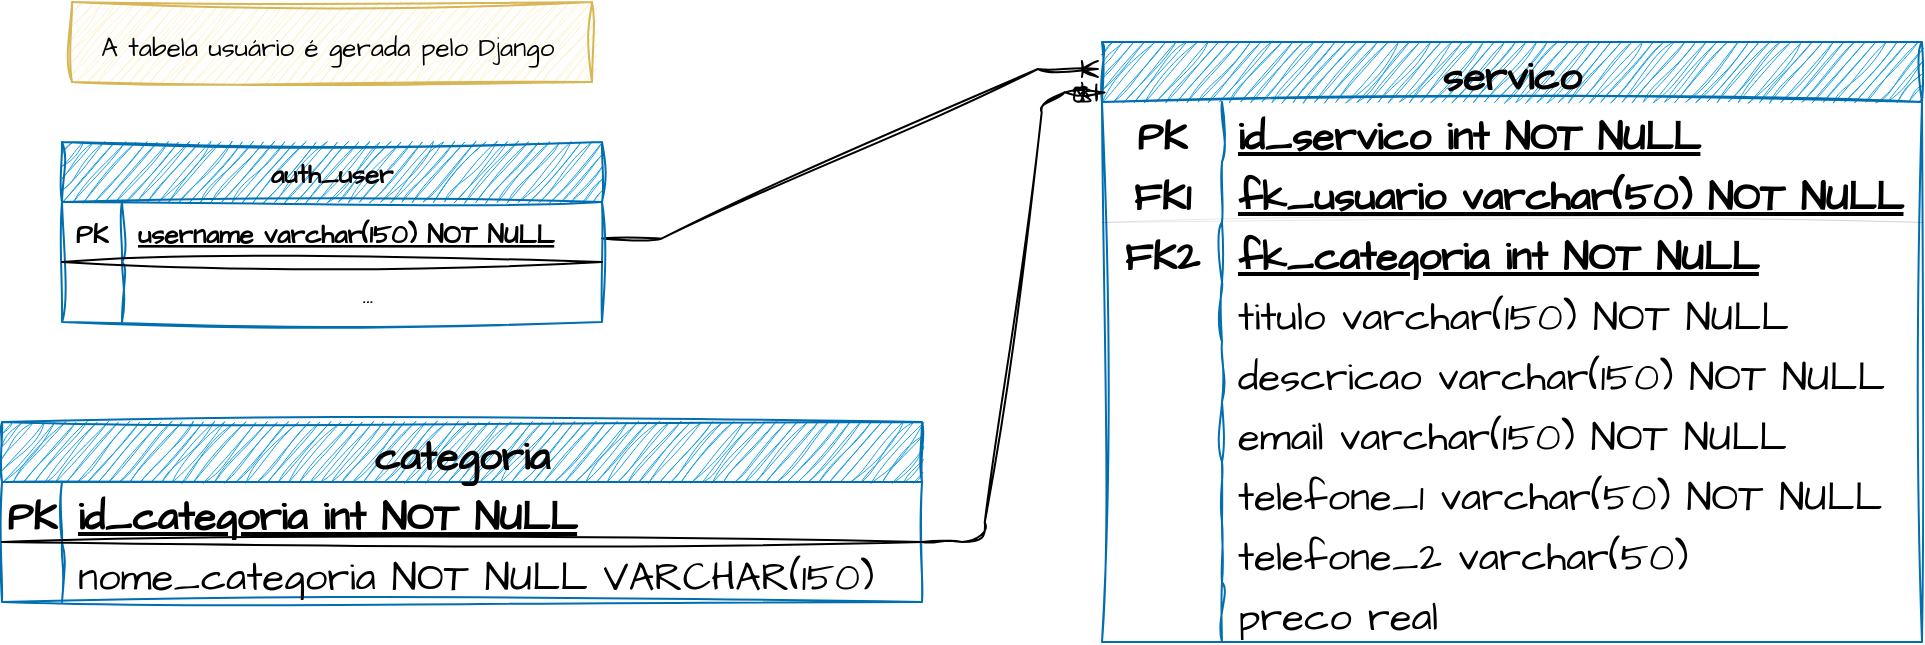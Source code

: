 <mxfile version="20.8.22" type="device"><diagram id="R2lEEEUBdFMjLlhIrx00" name="Page-1"><mxGraphModel dx="1028" dy="536" grid="1" gridSize="10" guides="1" tooltips="1" connect="1" arrows="1" fold="1" page="1" pageScale="1" pageWidth="850" pageHeight="1100" background="#ffffff" math="0" shadow="0" extFonts="Permanent Marker^https://fonts.googleapis.com/css?family=Permanent+Marker"><root><mxCell id="0"/><mxCell id="1" parent="0"/><mxCell id="Hzfss25nEMColBAZpNaW-16" value="&lt;font style=&quot;font-size: 13px;&quot;&gt;A tabela usuário é gerada pelo Django&amp;nbsp;&lt;/font&gt;" style="text;html=1;align=center;verticalAlign=middle;resizable=0;points=[];autosize=1;strokeColor=#d6b656;fillColor=#fff2cc;rounded=0;swimlaneLine=1;fontSize=20;fontFamily=Architects Daughter;startSize=0;hachureGap=4;fontSource=https%3A%2F%2Ffonts.googleapis.com%2Fcss%3Ffamily%3DArchitects%2BDaughter;sketch=1;curveFitting=1;jiggle=2;" parent="1" vertex="1"><mxGeometry x="45" y="560" width="260" height="40" as="geometry"/></mxCell><mxCell id="Hzfss25nEMColBAZpNaW-55" value="" style="edgeStyle=entityRelationEdgeStyle;fontSize=12;html=1;endArrow=ERoneToMany;rounded=0;exitX=1.004;exitY=0.941;exitDx=0;exitDy=0;exitPerimeter=0;swimlaneLine=1;sketch=1;curveFitting=1;jiggle=2;entryX=-0.005;entryY=0.045;entryDx=0;entryDy=0;entryPerimeter=0;" parent="1" target="3cVjoJLNW_MiIqtb_nCj-31" edge="1"><mxGeometry width="100" height="100" relative="1" as="geometry"><mxPoint x="310" y="678.23" as="sourcePoint"/><mxPoint x="420" y="695" as="targetPoint"/></mxGeometry></mxCell><mxCell id="3cVjoJLNW_MiIqtb_nCj-31" value="servico" style="shape=table;startSize=30;container=1;collapsible=1;childLayout=tableLayout;fixedRows=1;rowLines=0;fontStyle=1;align=center;resizeLast=1;hachureGap=4;fontFamily=Architects Daughter;fontSource=https%3A%2F%2Ffonts.googleapis.com%2Fcss%3Ffamily%3DArchitects%2BDaughter;fontSize=20;sketch=1;curveFitting=1;jiggle=2;rounded=0;fillColor=#1ba1e2;fontColor=#000000;strokeColor=#006EAF;" vertex="1" parent="1"><mxGeometry x="560" y="580" width="410" height="300" as="geometry"/></mxCell><mxCell id="3cVjoJLNW_MiIqtb_nCj-32" value="" style="shape=tableRow;horizontal=0;startSize=0;swimlaneHead=0;swimlaneBody=0;fillColor=none;collapsible=0;dropTarget=0;points=[[0,0.5],[1,0.5]];portConstraint=eastwest;top=0;left=0;right=0;bottom=0;hachureGap=4;fontFamily=Architects Daughter;fontSource=https%3A%2F%2Ffonts.googleapis.com%2Fcss%3Ffamily%3DArchitects%2BDaughter;fontSize=20;sketch=1;curveFitting=1;jiggle=2;rounded=0;" vertex="1" parent="3cVjoJLNW_MiIqtb_nCj-31"><mxGeometry y="30" width="410" height="30" as="geometry"/></mxCell><mxCell id="3cVjoJLNW_MiIqtb_nCj-33" value="PK" style="shape=partialRectangle;connectable=0;fillColor=none;top=0;left=0;bottom=0;right=0;fontStyle=1;overflow=hidden;hachureGap=4;fontFamily=Architects Daughter;fontSource=https%3A%2F%2Ffonts.googleapis.com%2Fcss%3Ffamily%3DArchitects%2BDaughter;fontSize=20;sketch=1;curveFitting=1;jiggle=2;rounded=0;" vertex="1" parent="3cVjoJLNW_MiIqtb_nCj-32"><mxGeometry width="60" height="30" as="geometry"><mxRectangle width="60" height="30" as="alternateBounds"/></mxGeometry></mxCell><mxCell id="3cVjoJLNW_MiIqtb_nCj-34" value="id_servico int NOT NULL" style="shape=partialRectangle;connectable=0;fillColor=none;top=0;left=0;bottom=0;right=0;align=left;spacingLeft=6;fontStyle=5;overflow=hidden;hachureGap=4;fontFamily=Architects Daughter;fontSource=https%3A%2F%2Ffonts.googleapis.com%2Fcss%3Ffamily%3DArchitects%2BDaughter;fontSize=20;sketch=1;curveFitting=1;jiggle=2;rounded=0;" vertex="1" parent="3cVjoJLNW_MiIqtb_nCj-32"><mxGeometry x="60" width="350" height="30" as="geometry"><mxRectangle width="350" height="30" as="alternateBounds"/></mxGeometry></mxCell><mxCell id="3cVjoJLNW_MiIqtb_nCj-35" value="" style="shape=tableRow;horizontal=0;startSize=0;swimlaneHead=0;swimlaneBody=0;fillColor=none;collapsible=0;dropTarget=0;points=[[0,0.5],[1,0.5]];portConstraint=eastwest;top=0;left=0;right=0;bottom=1;hachureGap=4;fontFamily=Architects Daughter;fontSource=https%3A%2F%2Ffonts.googleapis.com%2Fcss%3Ffamily%3DArchitects%2BDaughter;fontSize=20;strokeColor=default;strokeWidth=0;sketch=1;curveFitting=1;jiggle=2;rounded=0;" vertex="1" parent="3cVjoJLNW_MiIqtb_nCj-31"><mxGeometry y="60" width="410" height="30" as="geometry"/></mxCell><mxCell id="3cVjoJLNW_MiIqtb_nCj-36" value="FK1" style="shape=partialRectangle;connectable=0;fillColor=none;top=0;left=0;bottom=0;right=0;fontStyle=1;overflow=hidden;hachureGap=4;fontFamily=Architects Daughter;fontSource=https%3A%2F%2Ffonts.googleapis.com%2Fcss%3Ffamily%3DArchitects%2BDaughter;fontSize=20;sketch=1;curveFitting=1;jiggle=2;rounded=0;" vertex="1" parent="3cVjoJLNW_MiIqtb_nCj-35"><mxGeometry width="60" height="30" as="geometry"><mxRectangle width="60" height="30" as="alternateBounds"/></mxGeometry></mxCell><mxCell id="3cVjoJLNW_MiIqtb_nCj-37" value="fk_usuario varchar(50) NOT NULL" style="shape=partialRectangle;connectable=0;fillColor=none;top=0;left=0;bottom=0;right=0;align=left;spacingLeft=6;fontStyle=5;overflow=hidden;hachureGap=4;fontFamily=Architects Daughter;fontSource=https%3A%2F%2Ffonts.googleapis.com%2Fcss%3Ffamily%3DArchitects%2BDaughter;fontSize=20;sketch=1;curveFitting=1;jiggle=2;rounded=0;" vertex="1" parent="3cVjoJLNW_MiIqtb_nCj-35"><mxGeometry x="60" width="350" height="30" as="geometry"><mxRectangle width="350" height="30" as="alternateBounds"/></mxGeometry></mxCell><mxCell id="3cVjoJLNW_MiIqtb_nCj-84" value="" style="shape=tableRow;horizontal=0;startSize=0;swimlaneHead=0;swimlaneBody=0;fillColor=none;collapsible=0;dropTarget=0;points=[[0,0.5],[1,0.5]];portConstraint=eastwest;top=0;left=0;right=0;bottom=0;hachureGap=4;strokeColor=default;fontFamily=Architects Daughter;fontSource=https%3A%2F%2Ffonts.googleapis.com%2Fcss%3Ffamily%3DArchitects%2BDaughter;fontSize=20;align=left;spacingLeft=6;fontStyle=5;perimeterSpacing=1;sketch=1;curveFitting=1;jiggle=2;rounded=0;" vertex="1" parent="3cVjoJLNW_MiIqtb_nCj-31"><mxGeometry y="90" width="410" height="30" as="geometry"/></mxCell><mxCell id="3cVjoJLNW_MiIqtb_nCj-85" value="FK2" style="shape=partialRectangle;connectable=0;fillColor=none;top=0;left=0;bottom=0;right=0;editable=1;overflow=hidden;hachureGap=4;strokeColor=default;fontFamily=Architects Daughter;fontSource=https%3A%2F%2Ffonts.googleapis.com%2Fcss%3Ffamily%3DArchitects%2BDaughter;fontSize=20;fontStyle=1;sketch=1;curveFitting=1;jiggle=2;rounded=0;" vertex="1" parent="3cVjoJLNW_MiIqtb_nCj-84"><mxGeometry width="60" height="30" as="geometry"><mxRectangle width="60" height="30" as="alternateBounds"/></mxGeometry></mxCell><mxCell id="3cVjoJLNW_MiIqtb_nCj-86" value="fk_categoria int NOT NULL" style="shape=partialRectangle;connectable=0;fillColor=none;top=0;left=0;bottom=0;right=0;align=left;spacingLeft=6;overflow=hidden;hachureGap=4;strokeColor=default;fontFamily=Architects Daughter;fontSource=https%3A%2F%2Ffonts.googleapis.com%2Fcss%3Ffamily%3DArchitects%2BDaughter;fontSize=20;fontStyle=5;sketch=1;curveFitting=1;jiggle=2;rounded=0;" vertex="1" parent="3cVjoJLNW_MiIqtb_nCj-84"><mxGeometry x="60" width="350" height="30" as="geometry"><mxRectangle width="350" height="30" as="alternateBounds"/></mxGeometry></mxCell><mxCell id="3cVjoJLNW_MiIqtb_nCj-38" value="" style="shape=tableRow;horizontal=0;startSize=0;swimlaneHead=0;swimlaneBody=0;fillColor=none;collapsible=0;dropTarget=0;points=[[0,0.5],[1,0.5]];portConstraint=eastwest;top=0;left=0;right=0;bottom=0;hachureGap=4;fontFamily=Architects Daughter;fontSource=https%3A%2F%2Ffonts.googleapis.com%2Fcss%3Ffamily%3DArchitects%2BDaughter;fontSize=20;sketch=1;curveFitting=1;jiggle=2;rounded=0;" vertex="1" parent="3cVjoJLNW_MiIqtb_nCj-31"><mxGeometry y="120" width="410" height="30" as="geometry"/></mxCell><mxCell id="3cVjoJLNW_MiIqtb_nCj-39" value="" style="shape=partialRectangle;connectable=0;fillColor=none;top=0;left=0;bottom=0;right=0;editable=1;overflow=hidden;hachureGap=4;fontFamily=Architects Daughter;fontSource=https%3A%2F%2Ffonts.googleapis.com%2Fcss%3Ffamily%3DArchitects%2BDaughter;fontSize=20;sketch=1;curveFitting=1;jiggle=2;rounded=0;" vertex="1" parent="3cVjoJLNW_MiIqtb_nCj-38"><mxGeometry width="60" height="30" as="geometry"><mxRectangle width="60" height="30" as="alternateBounds"/></mxGeometry></mxCell><mxCell id="3cVjoJLNW_MiIqtb_nCj-40" value="titulo varchar(150) NOT NULL" style="shape=partialRectangle;connectable=0;fillColor=none;top=0;left=0;bottom=0;right=0;align=left;spacingLeft=6;overflow=hidden;hachureGap=4;fontFamily=Architects Daughter;fontSource=https%3A%2F%2Ffonts.googleapis.com%2Fcss%3Ffamily%3DArchitects%2BDaughter;fontSize=20;sketch=1;curveFitting=1;jiggle=2;rounded=0;" vertex="1" parent="3cVjoJLNW_MiIqtb_nCj-38"><mxGeometry x="60" width="350" height="30" as="geometry"><mxRectangle width="350" height="30" as="alternateBounds"/></mxGeometry></mxCell><mxCell id="3cVjoJLNW_MiIqtb_nCj-41" value="" style="shape=tableRow;horizontal=0;startSize=0;swimlaneHead=0;swimlaneBody=0;fillColor=none;collapsible=0;dropTarget=0;points=[[0,0.5],[1,0.5]];portConstraint=eastwest;top=0;left=0;right=0;bottom=0;hachureGap=4;fontFamily=Architects Daughter;fontSource=https%3A%2F%2Ffonts.googleapis.com%2Fcss%3Ffamily%3DArchitects%2BDaughter;fontSize=20;sketch=1;curveFitting=1;jiggle=2;rounded=0;" vertex="1" parent="3cVjoJLNW_MiIqtb_nCj-31"><mxGeometry y="150" width="410" height="30" as="geometry"/></mxCell><mxCell id="3cVjoJLNW_MiIqtb_nCj-42" value="" style="shape=partialRectangle;connectable=0;fillColor=none;top=0;left=0;bottom=0;right=0;editable=1;overflow=hidden;hachureGap=4;fontFamily=Architects Daughter;fontSource=https%3A%2F%2Ffonts.googleapis.com%2Fcss%3Ffamily%3DArchitects%2BDaughter;fontSize=20;sketch=1;curveFitting=1;jiggle=2;rounded=0;" vertex="1" parent="3cVjoJLNW_MiIqtb_nCj-41"><mxGeometry width="60" height="30" as="geometry"><mxRectangle width="60" height="30" as="alternateBounds"/></mxGeometry></mxCell><mxCell id="3cVjoJLNW_MiIqtb_nCj-43" value="descricao varchar(150) NOT NULL" style="shape=partialRectangle;connectable=0;fillColor=none;top=0;left=0;bottom=0;right=0;align=left;spacingLeft=6;overflow=hidden;hachureGap=4;fontFamily=Architects Daughter;fontSource=https%3A%2F%2Ffonts.googleapis.com%2Fcss%3Ffamily%3DArchitects%2BDaughter;fontSize=20;sketch=1;curveFitting=1;jiggle=2;rounded=0;" vertex="1" parent="3cVjoJLNW_MiIqtb_nCj-41"><mxGeometry x="60" width="350" height="30" as="geometry"><mxRectangle width="350" height="30" as="alternateBounds"/></mxGeometry></mxCell><mxCell id="C-vyLk0tnHw3VtMMgP7b-9" value="" style="shape=partialRectangle;collapsible=0;dropTarget=0;pointerEvents=0;fillColor=none;points=[[0,0.5],[1,0.5]];portConstraint=eastwest;top=0;left=0;right=0;bottom=0;rounded=0;swimlaneLine=1;fontSize=20;fontFamily=Architects Daughter;align=left;spacingLeft=6;hachureGap=4;fontSource=https%3A%2F%2Ffonts.googleapis.com%2Fcss%3Ffamily%3DArchitects%2BDaughter;sketch=1;curveFitting=1;jiggle=2;" parent="3cVjoJLNW_MiIqtb_nCj-31" vertex="1"><mxGeometry y="180" width="410" height="30" as="geometry"/></mxCell><mxCell id="C-vyLk0tnHw3VtMMgP7b-10" value="" style="shape=partialRectangle;overflow=hidden;connectable=0;fillColor=none;top=0;left=0;bottom=0;right=0;rounded=0;swimlaneLine=1;sketch=1;curveFitting=1;jiggle=2;" parent="C-vyLk0tnHw3VtMMgP7b-9" vertex="1"><mxGeometry width="60" height="30" as="geometry"><mxRectangle width="60" height="30" as="alternateBounds"/></mxGeometry></mxCell><mxCell id="C-vyLk0tnHw3VtMMgP7b-11" value="email varchar(150) NOT NULL" style="shape=partialRectangle;overflow=hidden;connectable=0;fillColor=none;top=0;left=0;bottom=0;right=0;align=left;spacingLeft=6;rounded=0;swimlaneLine=1;fontSize=20;fontFamily=Architects Daughter;hachureGap=4;fontSource=https%3A%2F%2Ffonts.googleapis.com%2Fcss%3Ffamily%3DArchitects%2BDaughter;sketch=1;curveFitting=1;jiggle=2;" parent="C-vyLk0tnHw3VtMMgP7b-9" vertex="1"><mxGeometry x="60" width="350" height="30" as="geometry"><mxRectangle width="350" height="30" as="alternateBounds"/></mxGeometry></mxCell><mxCell id="3cVjoJLNW_MiIqtb_nCj-44" value="" style="shape=tableRow;horizontal=0;startSize=0;swimlaneHead=0;swimlaneBody=0;fillColor=none;collapsible=0;dropTarget=0;points=[[0,0.5],[1,0.5]];portConstraint=eastwest;top=0;left=0;right=0;bottom=0;hachureGap=4;fontFamily=Architects Daughter;fontSource=https%3A%2F%2Ffonts.googleapis.com%2Fcss%3Ffamily%3DArchitects%2BDaughter;fontSize=20;sketch=1;curveFitting=1;jiggle=2;rounded=0;" vertex="1" parent="3cVjoJLNW_MiIqtb_nCj-31"><mxGeometry y="210" width="410" height="30" as="geometry"/></mxCell><mxCell id="3cVjoJLNW_MiIqtb_nCj-45" value="" style="shape=partialRectangle;connectable=0;fillColor=none;top=0;left=0;bottom=0;right=0;editable=1;overflow=hidden;hachureGap=4;fontFamily=Architects Daughter;fontSource=https%3A%2F%2Ffonts.googleapis.com%2Fcss%3Ffamily%3DArchitects%2BDaughter;fontSize=20;sketch=1;curveFitting=1;jiggle=2;rounded=0;" vertex="1" parent="3cVjoJLNW_MiIqtb_nCj-44"><mxGeometry width="60" height="30" as="geometry"><mxRectangle width="60" height="30" as="alternateBounds"/></mxGeometry></mxCell><mxCell id="3cVjoJLNW_MiIqtb_nCj-46" value="telefone_1 varchar(50) NOT NULL" style="shape=partialRectangle;connectable=0;fillColor=none;top=0;left=0;bottom=0;right=0;align=left;spacingLeft=6;overflow=hidden;hachureGap=4;fontFamily=Architects Daughter;fontSource=https%3A%2F%2Ffonts.googleapis.com%2Fcss%3Ffamily%3DArchitects%2BDaughter;fontSize=20;sketch=1;curveFitting=1;jiggle=2;rounded=0;" vertex="1" parent="3cVjoJLNW_MiIqtb_nCj-44"><mxGeometry x="60" width="350" height="30" as="geometry"><mxRectangle width="350" height="30" as="alternateBounds"/></mxGeometry></mxCell><mxCell id="3cVjoJLNW_MiIqtb_nCj-47" value="" style="shape=tableRow;horizontal=0;startSize=0;swimlaneHead=0;swimlaneBody=0;fillColor=none;collapsible=0;dropTarget=0;points=[[0,0.5],[1,0.5]];portConstraint=eastwest;top=0;left=0;right=0;bottom=0;hachureGap=4;fontFamily=Architects Daughter;fontSource=https%3A%2F%2Ffonts.googleapis.com%2Fcss%3Ffamily%3DArchitects%2BDaughter;fontSize=20;sketch=1;curveFitting=1;jiggle=2;rounded=0;" vertex="1" parent="3cVjoJLNW_MiIqtb_nCj-31"><mxGeometry y="240" width="410" height="30" as="geometry"/></mxCell><mxCell id="3cVjoJLNW_MiIqtb_nCj-48" value="" style="shape=partialRectangle;connectable=0;fillColor=none;top=0;left=0;bottom=0;right=0;editable=1;overflow=hidden;hachureGap=4;fontFamily=Architects Daughter;fontSource=https%3A%2F%2Ffonts.googleapis.com%2Fcss%3Ffamily%3DArchitects%2BDaughter;fontSize=20;sketch=1;curveFitting=1;jiggle=2;rounded=0;" vertex="1" parent="3cVjoJLNW_MiIqtb_nCj-47"><mxGeometry width="60" height="30" as="geometry"><mxRectangle width="60" height="30" as="alternateBounds"/></mxGeometry></mxCell><mxCell id="3cVjoJLNW_MiIqtb_nCj-49" value="telefone_2 varchar(50)" style="shape=partialRectangle;connectable=0;fillColor=none;top=0;left=0;bottom=0;right=0;align=left;spacingLeft=6;overflow=hidden;hachureGap=4;fontFamily=Architects Daughter;fontSource=https%3A%2F%2Ffonts.googleapis.com%2Fcss%3Ffamily%3DArchitects%2BDaughter;fontSize=20;sketch=1;curveFitting=1;jiggle=2;rounded=0;" vertex="1" parent="3cVjoJLNW_MiIqtb_nCj-47"><mxGeometry x="60" width="350" height="30" as="geometry"><mxRectangle width="350" height="30" as="alternateBounds"/></mxGeometry></mxCell><mxCell id="3cVjoJLNW_MiIqtb_nCj-50" value="" style="shape=tableRow;horizontal=0;startSize=0;swimlaneHead=0;swimlaneBody=0;fillColor=none;collapsible=0;dropTarget=0;points=[[0,0.5],[1,0.5]];portConstraint=eastwest;top=0;left=0;right=0;bottom=0;hachureGap=4;fontFamily=Architects Daughter;fontSource=https%3A%2F%2Ffonts.googleapis.com%2Fcss%3Ffamily%3DArchitects%2BDaughter;fontSize=20;sketch=1;curveFitting=1;jiggle=2;rounded=0;" vertex="1" parent="3cVjoJLNW_MiIqtb_nCj-31"><mxGeometry y="270" width="410" height="30" as="geometry"/></mxCell><mxCell id="3cVjoJLNW_MiIqtb_nCj-51" value="" style="shape=partialRectangle;connectable=0;fillColor=none;top=0;left=0;bottom=0;right=0;editable=1;overflow=hidden;hachureGap=4;fontFamily=Architects Daughter;fontSource=https%3A%2F%2Ffonts.googleapis.com%2Fcss%3Ffamily%3DArchitects%2BDaughter;fontSize=20;sketch=1;curveFitting=1;jiggle=2;rounded=0;" vertex="1" parent="3cVjoJLNW_MiIqtb_nCj-50"><mxGeometry width="60" height="30" as="geometry"><mxRectangle width="60" height="30" as="alternateBounds"/></mxGeometry></mxCell><mxCell id="3cVjoJLNW_MiIqtb_nCj-52" value="preco real" style="shape=partialRectangle;connectable=0;fillColor=none;top=0;left=0;bottom=0;right=0;align=left;spacingLeft=6;overflow=hidden;hachureGap=4;fontFamily=Architects Daughter;fontSource=https%3A%2F%2Ffonts.googleapis.com%2Fcss%3Ffamily%3DArchitects%2BDaughter;fontSize=20;sketch=1;curveFitting=1;jiggle=2;rounded=0;" vertex="1" parent="3cVjoJLNW_MiIqtb_nCj-50"><mxGeometry x="60" width="350" height="30" as="geometry"><mxRectangle width="350" height="30" as="alternateBounds"/></mxGeometry></mxCell><mxCell id="3cVjoJLNW_MiIqtb_nCj-58" value="auth_user" style="shape=table;startSize=30;container=1;collapsible=1;childLayout=tableLayout;fixedRows=1;rowLines=0;fontStyle=1;align=center;resizeLast=1;hachureGap=4;fontFamily=Architects Daughter;fontSource=https%3A%2F%2Ffonts.googleapis.com%2Fcss%3Ffamily%3DArchitects%2BDaughter;fontSize=13;sketch=1;curveFitting=1;jiggle=2;rounded=0;fillColor=#1ba1e2;fontColor=#000000;strokeColor=#006EAF;" vertex="1" parent="1"><mxGeometry x="40" y="630" width="270" height="90" as="geometry"/></mxCell><mxCell id="3cVjoJLNW_MiIqtb_nCj-59" value="" style="shape=tableRow;horizontal=0;startSize=0;swimlaneHead=0;swimlaneBody=0;fillColor=none;collapsible=0;dropTarget=0;points=[[0,0.5],[1,0.5]];portConstraint=eastwest;top=0;left=0;right=0;bottom=1;hachureGap=4;fontFamily=Architects Daughter;fontSource=https%3A%2F%2Ffonts.googleapis.com%2Fcss%3Ffamily%3DArchitects%2BDaughter;fontSize=13;sketch=1;curveFitting=1;jiggle=2;rounded=0;" vertex="1" parent="3cVjoJLNW_MiIqtb_nCj-58"><mxGeometry y="30" width="270" height="30" as="geometry"/></mxCell><mxCell id="3cVjoJLNW_MiIqtb_nCj-60" value="PK" style="shape=partialRectangle;connectable=0;fillColor=none;top=0;left=0;bottom=0;right=0;fontStyle=1;overflow=hidden;hachureGap=4;fontFamily=Architects Daughter;fontSource=https%3A%2F%2Ffonts.googleapis.com%2Fcss%3Ffamily%3DArchitects%2BDaughter;fontSize=13;sketch=1;curveFitting=1;jiggle=2;rounded=0;" vertex="1" parent="3cVjoJLNW_MiIqtb_nCj-59"><mxGeometry width="30" height="30" as="geometry"><mxRectangle width="30" height="30" as="alternateBounds"/></mxGeometry></mxCell><mxCell id="3cVjoJLNW_MiIqtb_nCj-61" value="username varchar(150) NOT NULL" style="shape=partialRectangle;connectable=0;fillColor=none;top=0;left=0;bottom=0;right=0;align=left;spacingLeft=6;fontStyle=5;overflow=hidden;hachureGap=4;fontFamily=Architects Daughter;fontSource=https%3A%2F%2Ffonts.googleapis.com%2Fcss%3Ffamily%3DArchitects%2BDaughter;fontSize=13;sketch=1;curveFitting=1;jiggle=2;rounded=0;" vertex="1" parent="3cVjoJLNW_MiIqtb_nCj-59"><mxGeometry x="30" width="240" height="30" as="geometry"><mxRectangle width="240" height="30" as="alternateBounds"/></mxGeometry></mxCell><mxCell id="3cVjoJLNW_MiIqtb_nCj-68" value="" style="shape=tableRow;horizontal=0;startSize=0;swimlaneHead=0;swimlaneBody=0;fillColor=none;collapsible=0;dropTarget=0;points=[[0,0.5],[1,0.5]];portConstraint=eastwest;top=0;left=0;right=0;bottom=0;hachureGap=4;fontFamily=Architects Daughter;fontSource=https%3A%2F%2Ffonts.googleapis.com%2Fcss%3Ffamily%3DArchitects%2BDaughter;fontSize=13;sketch=1;curveFitting=1;jiggle=2;rounded=0;" vertex="1" parent="3cVjoJLNW_MiIqtb_nCj-58"><mxGeometry y="60" width="270" height="30" as="geometry"/></mxCell><mxCell id="3cVjoJLNW_MiIqtb_nCj-69" value="" style="shape=partialRectangle;connectable=0;fillColor=none;top=0;left=0;bottom=0;right=0;editable=1;overflow=hidden;hachureGap=4;fontFamily=Architects Daughter;fontSource=https%3A%2F%2Ffonts.googleapis.com%2Fcss%3Ffamily%3DArchitects%2BDaughter;fontSize=13;sketch=1;curveFitting=1;jiggle=2;rounded=0;" vertex="1" parent="3cVjoJLNW_MiIqtb_nCj-68"><mxGeometry width="30" height="30" as="geometry"><mxRectangle width="30" height="30" as="alternateBounds"/></mxGeometry></mxCell><mxCell id="3cVjoJLNW_MiIqtb_nCj-70" value="..." style="shape=partialRectangle;connectable=0;fillColor=none;top=0;left=0;bottom=0;right=0;align=center;spacingLeft=6;overflow=hidden;hachureGap=4;fontFamily=Architects Daughter;fontSource=https%3A%2F%2Ffonts.googleapis.com%2Fcss%3Ffamily%3DArchitects%2BDaughter;fontSize=13;sketch=1;curveFitting=1;jiggle=2;rounded=0;startSize=0;" vertex="1" parent="3cVjoJLNW_MiIqtb_nCj-68"><mxGeometry x="30" width="240" height="30" as="geometry"><mxRectangle width="240" height="30" as="alternateBounds"/></mxGeometry></mxCell><mxCell id="3cVjoJLNW_MiIqtb_nCj-87" value="categoria" style="shape=table;startSize=30;container=1;collapsible=1;childLayout=tableLayout;fixedRows=1;rowLines=0;fontStyle=1;align=center;resizeLast=1;sketch=1;hachureGap=4;jiggle=2;curveFitting=1;fontFamily=Architects Daughter;fontSource=https%3A%2F%2Ffonts.googleapis.com%2Fcss%3Ffamily%3DArchitects%2BDaughter;fontSize=20;fillColor=#1ba1e2;strokeColor=#006EAF;fontColor=#000000;" vertex="1" parent="1"><mxGeometry x="10" y="770" width="460" height="90" as="geometry"/></mxCell><mxCell id="3cVjoJLNW_MiIqtb_nCj-88" value="" style="shape=tableRow;horizontal=0;startSize=0;swimlaneHead=0;swimlaneBody=0;fillColor=none;collapsible=0;dropTarget=0;points=[[0,0.5],[1,0.5]];portConstraint=eastwest;top=0;left=0;right=0;bottom=1;sketch=1;hachureGap=4;jiggle=2;curveFitting=1;fontFamily=Architects Daughter;fontSource=https%3A%2F%2Ffonts.googleapis.com%2Fcss%3Ffamily%3DArchitects%2BDaughter;fontSize=20;" vertex="1" parent="3cVjoJLNW_MiIqtb_nCj-87"><mxGeometry y="30" width="460" height="30" as="geometry"/></mxCell><mxCell id="3cVjoJLNW_MiIqtb_nCj-89" value="PK" style="shape=partialRectangle;connectable=0;fillColor=none;top=0;left=0;bottom=0;right=0;fontStyle=1;overflow=hidden;sketch=1;hachureGap=4;jiggle=2;curveFitting=1;fontFamily=Architects Daughter;fontSource=https%3A%2F%2Ffonts.googleapis.com%2Fcss%3Ffamily%3DArchitects%2BDaughter;fontSize=20;" vertex="1" parent="3cVjoJLNW_MiIqtb_nCj-88"><mxGeometry width="30" height="30" as="geometry"><mxRectangle width="30" height="30" as="alternateBounds"/></mxGeometry></mxCell><mxCell id="3cVjoJLNW_MiIqtb_nCj-90" value="id_categoria int NOT NULL" style="shape=partialRectangle;connectable=0;fillColor=none;top=0;left=0;bottom=0;right=0;align=left;spacingLeft=6;fontStyle=5;overflow=hidden;sketch=1;hachureGap=4;jiggle=2;curveFitting=1;fontFamily=Architects Daughter;fontSource=https%3A%2F%2Ffonts.googleapis.com%2Fcss%3Ffamily%3DArchitects%2BDaughter;fontSize=20;" vertex="1" parent="3cVjoJLNW_MiIqtb_nCj-88"><mxGeometry x="30" width="430" height="30" as="geometry"><mxRectangle width="430" height="30" as="alternateBounds"/></mxGeometry></mxCell><mxCell id="3cVjoJLNW_MiIqtb_nCj-91" value="" style="shape=tableRow;horizontal=0;startSize=0;swimlaneHead=0;swimlaneBody=0;fillColor=none;collapsible=0;dropTarget=0;points=[[0,0.5],[1,0.5]];portConstraint=eastwest;top=0;left=0;right=0;bottom=0;sketch=1;hachureGap=4;jiggle=2;curveFitting=1;fontFamily=Architects Daughter;fontSource=https%3A%2F%2Ffonts.googleapis.com%2Fcss%3Ffamily%3DArchitects%2BDaughter;fontSize=20;" vertex="1" parent="3cVjoJLNW_MiIqtb_nCj-87"><mxGeometry y="60" width="460" height="30" as="geometry"/></mxCell><mxCell id="3cVjoJLNW_MiIqtb_nCj-92" value="" style="shape=partialRectangle;connectable=0;fillColor=none;top=0;left=0;bottom=0;right=0;editable=1;overflow=hidden;sketch=1;hachureGap=4;jiggle=2;curveFitting=1;fontFamily=Architects Daughter;fontSource=https%3A%2F%2Ffonts.googleapis.com%2Fcss%3Ffamily%3DArchitects%2BDaughter;fontSize=20;" vertex="1" parent="3cVjoJLNW_MiIqtb_nCj-91"><mxGeometry width="30" height="30" as="geometry"><mxRectangle width="30" height="30" as="alternateBounds"/></mxGeometry></mxCell><mxCell id="3cVjoJLNW_MiIqtb_nCj-93" value="nome_categoria NOT NULL VARCHAR(150)" style="shape=partialRectangle;connectable=0;fillColor=none;top=0;left=0;bottom=0;right=0;align=left;spacingLeft=6;overflow=hidden;sketch=1;hachureGap=4;jiggle=2;curveFitting=1;fontFamily=Architects Daughter;fontSource=https%3A%2F%2Ffonts.googleapis.com%2Fcss%3Ffamily%3DArchitects%2BDaughter;fontSize=20;" vertex="1" parent="3cVjoJLNW_MiIqtb_nCj-91"><mxGeometry x="30" width="430" height="30" as="geometry"><mxRectangle width="430" height="30" as="alternateBounds"/></mxGeometry></mxCell><mxCell id="3cVjoJLNW_MiIqtb_nCj-100" value="" style="edgeStyle=entityRelationEdgeStyle;fontSize=12;html=1;endArrow=ERzeroToOne;endFill=1;sketch=1;hachureGap=4;jiggle=2;curveFitting=1;fontFamily=Architects Daughter;fontSource=https%3A%2F%2Ffonts.googleapis.com%2Fcss%3Ffamily%3DArchitects%2BDaughter;entryX=0.003;entryY=0.084;entryDx=0;entryDy=0;entryPerimeter=0;" edge="1" parent="1" target="3cVjoJLNW_MiIqtb_nCj-31"><mxGeometry width="100" height="100" relative="1" as="geometry"><mxPoint x="470" y="830" as="sourcePoint"/><mxPoint x="570" y="730" as="targetPoint"/></mxGeometry></mxCell></root></mxGraphModel></diagram></mxfile>